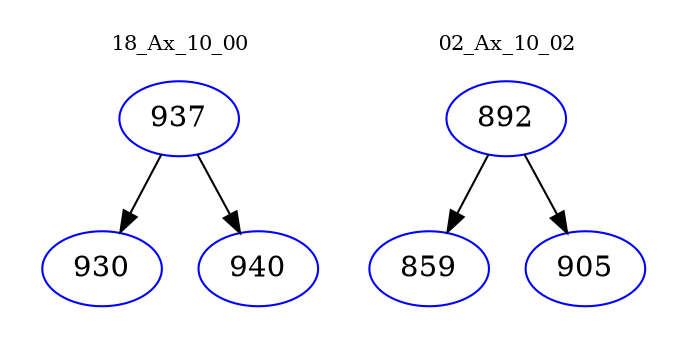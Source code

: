 digraph{
subgraph cluster_0 {
color = white
label = "18_Ax_10_00";
fontsize=10;
T0_937 [label="937", color="blue"]
T0_937 -> T0_930 [color="black"]
T0_930 [label="930", color="blue"]
T0_937 -> T0_940 [color="black"]
T0_940 [label="940", color="blue"]
}
subgraph cluster_1 {
color = white
label = "02_Ax_10_02";
fontsize=10;
T1_892 [label="892", color="blue"]
T1_892 -> T1_859 [color="black"]
T1_859 [label="859", color="blue"]
T1_892 -> T1_905 [color="black"]
T1_905 [label="905", color="blue"]
}
}
